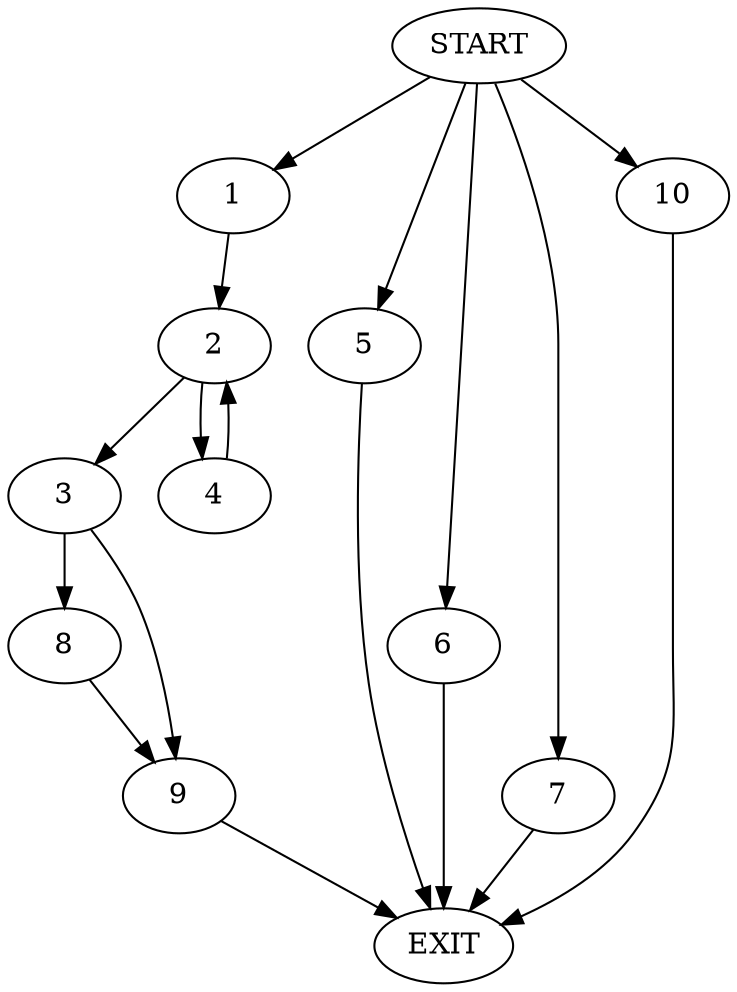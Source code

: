 digraph {
0 [label="START"]
11 [label="EXIT"]
0 -> 1
1 -> 2
2 -> 3
2 -> 4
0 -> 5
5 -> 11
0 -> 6
6 -> 11
0 -> 7
7 -> 11
3 -> 8
3 -> 9
4 -> 2
8 -> 9
9 -> 11
0 -> 10
10 -> 11
}
